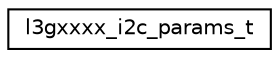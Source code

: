 digraph "Graphical Class Hierarchy"
{
 // LATEX_PDF_SIZE
  edge [fontname="Helvetica",fontsize="10",labelfontname="Helvetica",labelfontsize="10"];
  node [fontname="Helvetica",fontsize="10",shape=record];
  rankdir="LR";
  Node0 [label="l3gxxxx_i2c_params_t",height=0.2,width=0.4,color="black", fillcolor="white", style="filled",URL="$structl3gxxxx__i2c__params__t.html",tooltip="L3Gxxxx I2C interface parameters."];
}

